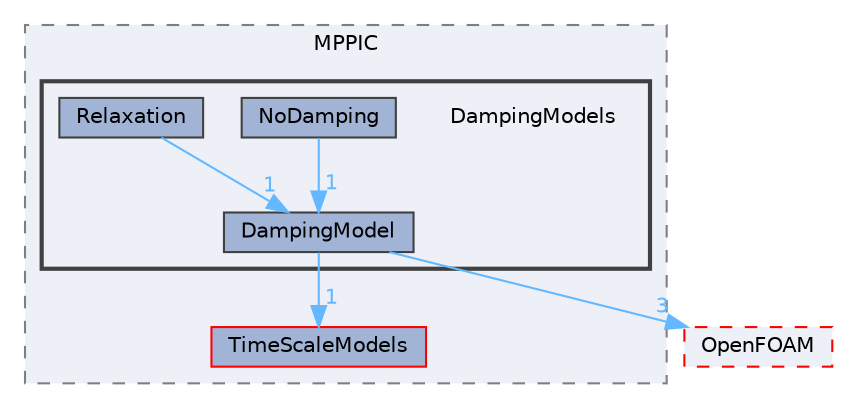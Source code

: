 digraph "src/lagrangian/intermediate/submodels/MPPIC/DampingModels"
{
 // LATEX_PDF_SIZE
  bgcolor="transparent";
  edge [fontname=Helvetica,fontsize=10,labelfontname=Helvetica,labelfontsize=10];
  node [fontname=Helvetica,fontsize=10,shape=box,height=0.2,width=0.4];
  compound=true
  subgraph clusterdir_a5b7b518592fef4af5ad7ba70d45069c {
    graph [ bgcolor="#edf0f7", pencolor="grey50", label="MPPIC", fontname=Helvetica,fontsize=10 style="filled,dashed", URL="dir_a5b7b518592fef4af5ad7ba70d45069c.html",tooltip=""]
  dir_eb34afd0ce3dd2051d17f60c79db9853 [label="TimeScaleModels", fillcolor="#a2b4d6", color="red", style="filled", URL="dir_eb34afd0ce3dd2051d17f60c79db9853.html",tooltip=""];
  subgraph clusterdir_484d790da51935ae18363cf32470940d {
    graph [ bgcolor="#edf0f7", pencolor="grey25", label="", fontname=Helvetica,fontsize=10 style="filled,bold", URL="dir_484d790da51935ae18363cf32470940d.html",tooltip=""]
    dir_484d790da51935ae18363cf32470940d [shape=plaintext, label="DampingModels"];
  dir_e6727266115e59a049f25e343b476fec [label="DampingModel", fillcolor="#a2b4d6", color="grey25", style="filled", URL="dir_e6727266115e59a049f25e343b476fec.html",tooltip=""];
  dir_c39de4308e12e2f689bf1618d873b042 [label="NoDamping", fillcolor="#a2b4d6", color="grey25", style="filled", URL="dir_c39de4308e12e2f689bf1618d873b042.html",tooltip=""];
  dir_d6a90f027bf26d6ee3532261dd4021f4 [label="Relaxation", fillcolor="#a2b4d6", color="grey25", style="filled", URL="dir_d6a90f027bf26d6ee3532261dd4021f4.html",tooltip=""];
  }
  }
  dir_c5473ff19b20e6ec4dfe5c310b3778a8 [label="OpenFOAM", fillcolor="#edf0f7", color="red", style="filled,dashed", URL="dir_c5473ff19b20e6ec4dfe5c310b3778a8.html",tooltip=""];
  dir_e6727266115e59a049f25e343b476fec->dir_c5473ff19b20e6ec4dfe5c310b3778a8 [headlabel="3", labeldistance=1.5 headhref="dir_000808_002695.html" href="dir_000808_002695.html" color="steelblue1" fontcolor="steelblue1"];
  dir_e6727266115e59a049f25e343b476fec->dir_eb34afd0ce3dd2051d17f60c79db9853 [headlabel="1", labeldistance=1.5 headhref="dir_000808_004043.html" href="dir_000808_004043.html" color="steelblue1" fontcolor="steelblue1"];
  dir_c39de4308e12e2f689bf1618d873b042->dir_e6727266115e59a049f25e343b476fec [headlabel="1", labeldistance=1.5 headhref="dir_002544_000808.html" href="dir_002544_000808.html" color="steelblue1" fontcolor="steelblue1"];
  dir_d6a90f027bf26d6ee3532261dd4021f4->dir_e6727266115e59a049f25e343b476fec [headlabel="1", labeldistance=1.5 headhref="dir_003311_000808.html" href="dir_003311_000808.html" color="steelblue1" fontcolor="steelblue1"];
}
